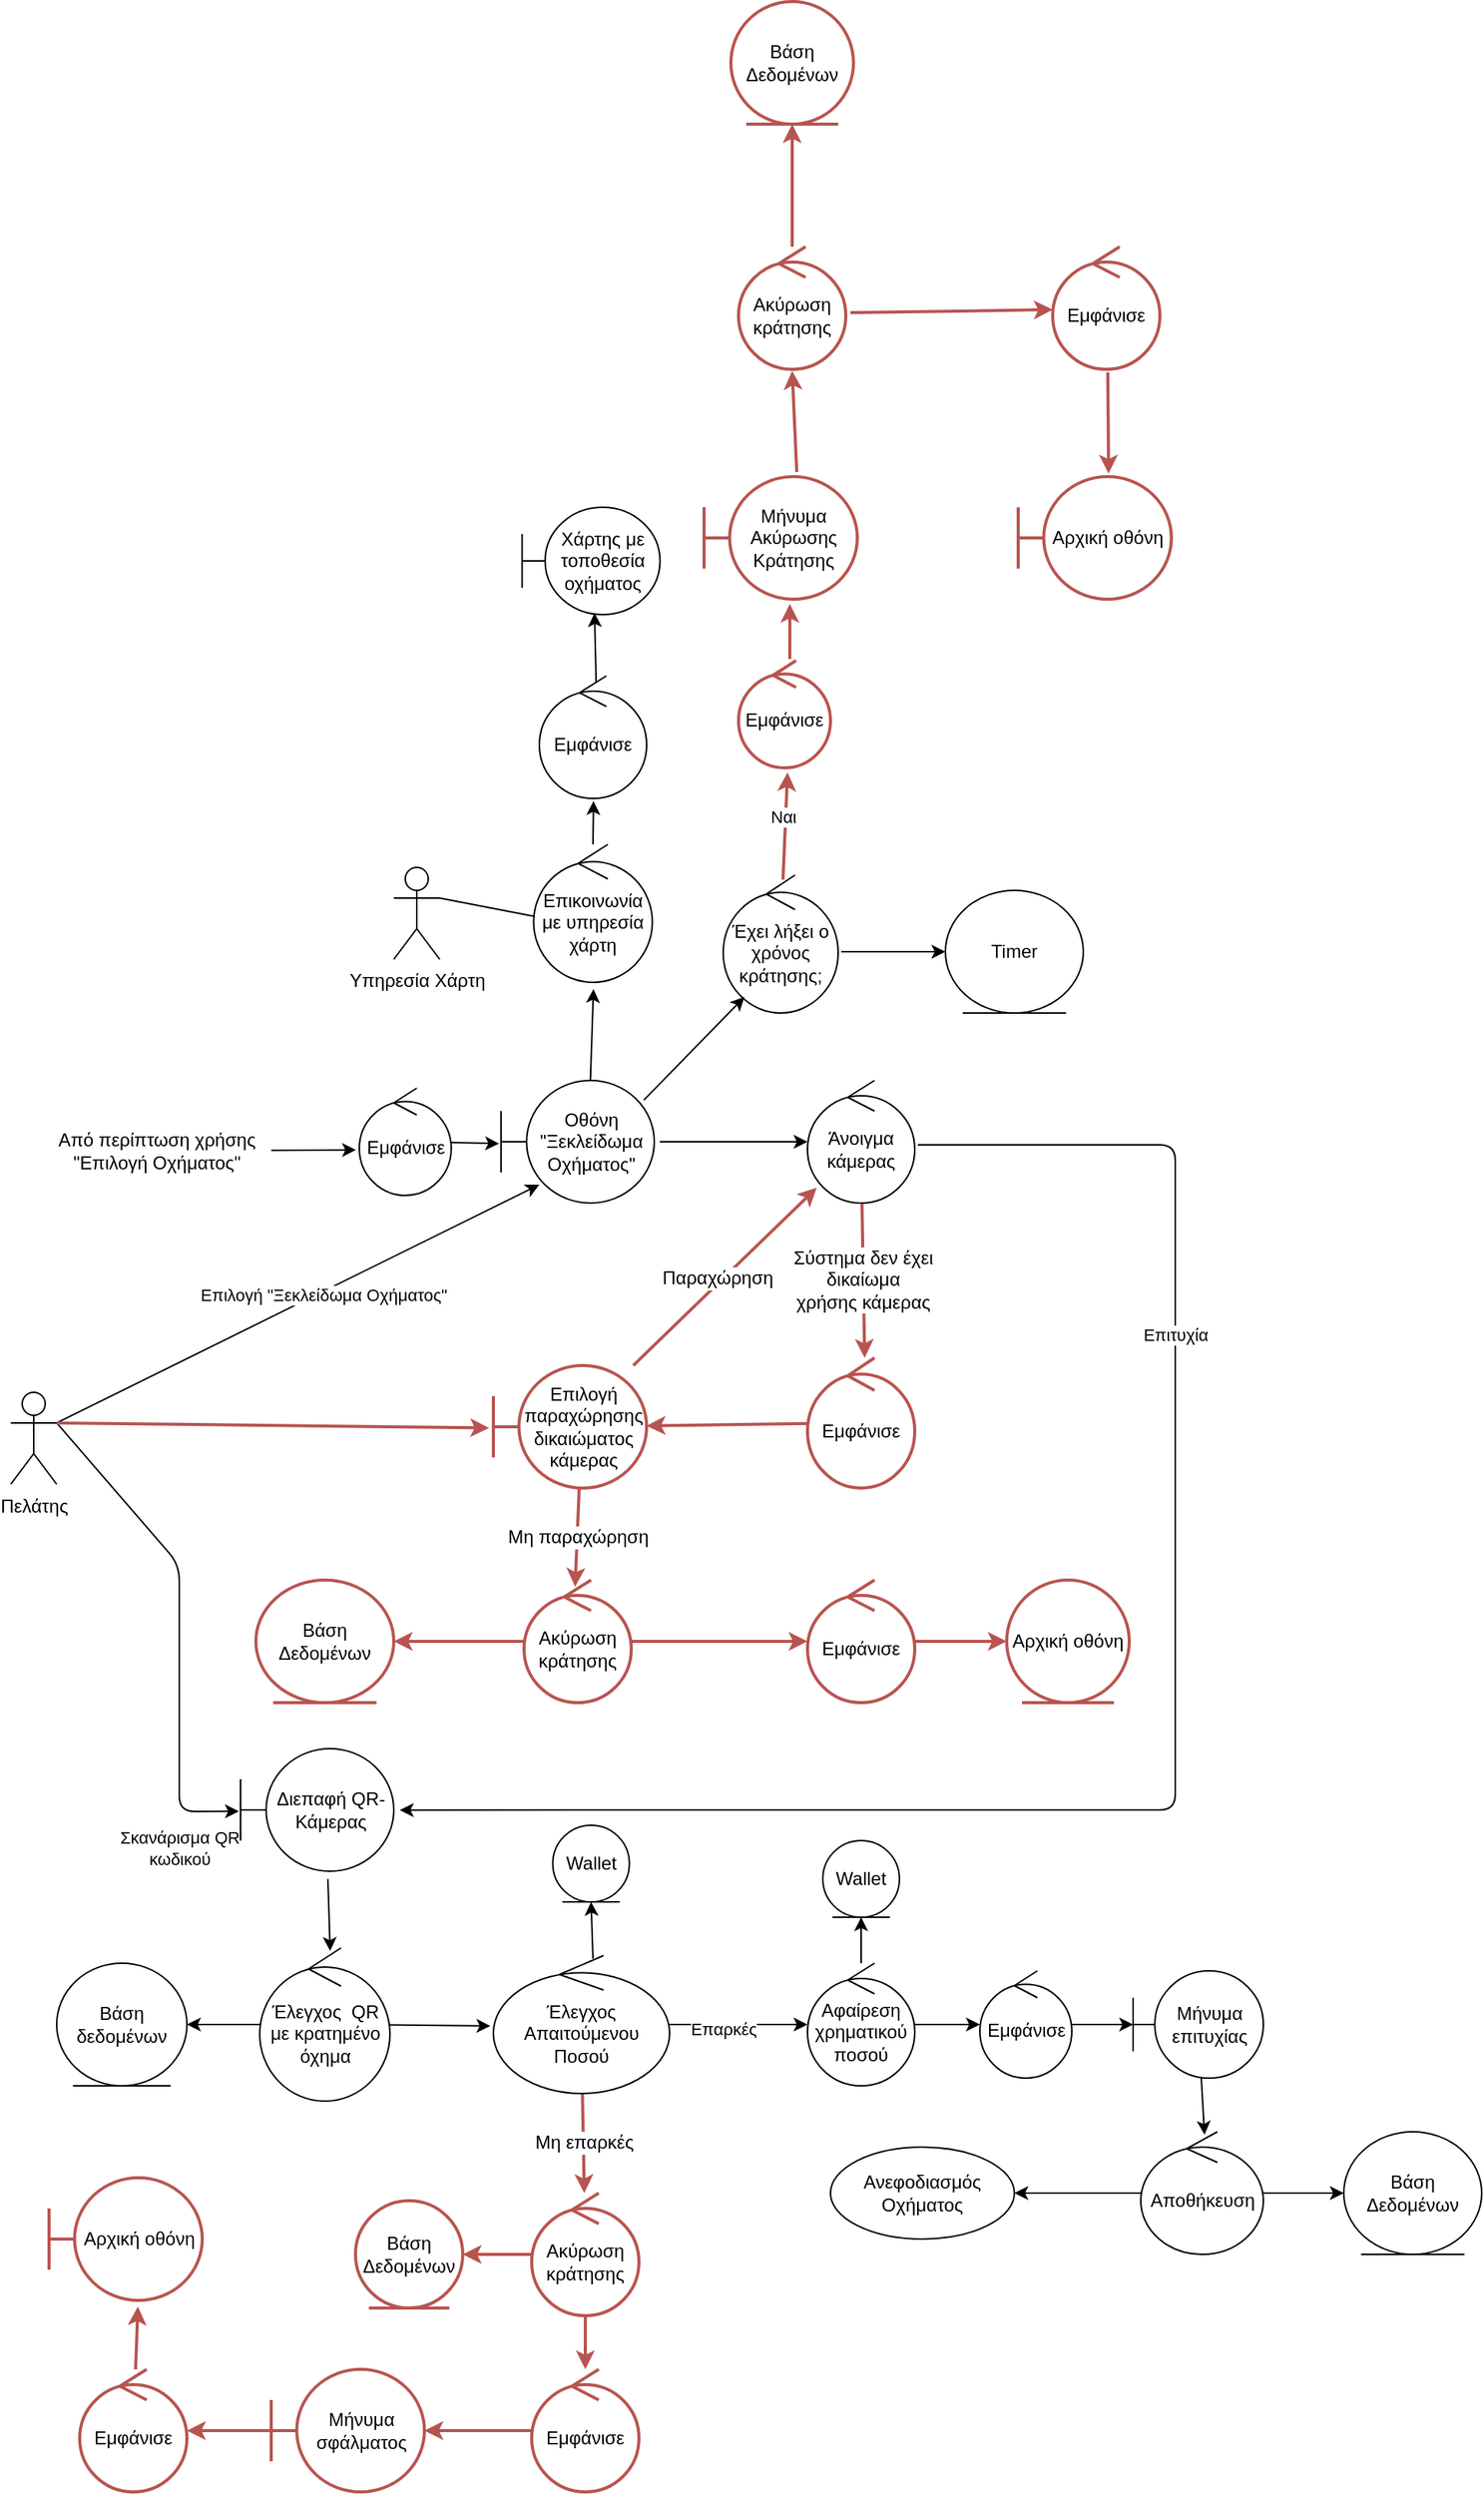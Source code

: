 <mxfile>
    <diagram id="kkWpz3CDeRfXQrRLxnoT" name="Page-1">
        <mxGraphModel dx="2036" dy="2239" grid="1" gridSize="10" guides="1" tooltips="1" connect="1" arrows="1" fold="1" page="1" pageScale="1" pageWidth="850" pageHeight="1100" math="0" shadow="0">
            <root>
                <mxCell id="0"/>
                <mxCell id="1" parent="0"/>
                <mxCell id="22" style="edgeStyle=none;html=1;exitX=1;exitY=0.333;exitDx=0;exitDy=0;exitPerimeter=0;entryX=0.25;entryY=0.85;entryDx=0;entryDy=0;entryPerimeter=0;" parent="1" source="2" target="225" edge="1">
                    <mxGeometry relative="1" as="geometry">
                        <mxPoint x="-55" y="200" as="targetPoint"/>
                        <Array as="points"/>
                    </mxGeometry>
                </mxCell>
                <mxCell id="23" value="Επιλογή &quot;Ξεκλείδωμα Οχήματος&quot;" style="edgeLabel;html=1;align=center;verticalAlign=middle;resizable=0;points=[];" parent="22" vertex="1" connectable="0">
                    <mxGeometry x="0.099" y="-1" relative="1" as="geometry">
                        <mxPoint y="1" as="offset"/>
                    </mxGeometry>
                </mxCell>
                <mxCell id="33" style="edgeStyle=none;html=1;exitX=1;exitY=0.333;exitDx=0;exitDy=0;exitPerimeter=0;entryX=-0.011;entryY=0.511;entryDx=0;entryDy=0;entryPerimeter=0;" parent="1" source="2" target="32" edge="1">
                    <mxGeometry relative="1" as="geometry">
                        <Array as="points">
                            <mxPoint x="-300" y="440"/>
                            <mxPoint x="-300" y="601"/>
                        </Array>
                        <mxPoint x="-180" y="990" as="targetPoint"/>
                    </mxGeometry>
                </mxCell>
                <mxCell id="34" value="Σκανάρισμα QR&lt;br&gt;κωδικού" style="edgeLabel;html=1;align=center;verticalAlign=middle;resizable=0;points=[];" parent="33" vertex="1" connectable="0">
                    <mxGeometry x="0.16" y="5" relative="1" as="geometry">
                        <mxPoint x="-5" y="120" as="offset"/>
                    </mxGeometry>
                </mxCell>
                <mxCell id="77" style="edgeStyle=none;html=1;exitX=1;exitY=0.333;exitDx=0;exitDy=0;exitPerimeter=0;entryX=-0.028;entryY=0.509;entryDx=0;entryDy=0;entryPerimeter=0;fontSize=12;fillColor=none;strokeColor=#b85450;strokeWidth=2;" parent="1" source="2" target="71" edge="1">
                    <mxGeometry relative="1" as="geometry"/>
                </mxCell>
                <mxCell id="2" value="Πελάτης" style="shape=umlActor;verticalLabelPosition=bottom;verticalAlign=top;html=1;" parent="1" vertex="1">
                    <mxGeometry x="-410" y="327.5" width="30" height="60" as="geometry"/>
                </mxCell>
                <mxCell id="266" style="edgeStyle=none;html=1;exitX=1.036;exitY=0.5;exitDx=0;exitDy=0;exitPerimeter=0;" parent="1" source="225" target="24" edge="1">
                    <mxGeometry relative="1" as="geometry"/>
                </mxCell>
                <mxCell id="3" value="Έχει λήξει ο χρόνος κράτησης;" style="ellipse;shape=umlControl;whiteSpace=wrap;html=1;" parent="1" vertex="1">
                    <mxGeometry x="55" y="-10" width="75" height="90" as="geometry"/>
                </mxCell>
                <mxCell id="30" value="Επιτυχία" style="edgeStyle=none;html=1;exitX=1.029;exitY=0.525;exitDx=0;exitDy=0;exitPerimeter=0;entryX=1.039;entryY=0.501;entryDx=0;entryDy=0;entryPerimeter=0;" parent="1" source="24" target="32" edge="1">
                    <mxGeometry x="-0.473" relative="1" as="geometry">
                        <mxPoint x="350" y="166" as="targetPoint"/>
                        <Array as="points">
                            <mxPoint x="350" y="166"/>
                            <mxPoint x="350" y="600"/>
                        </Array>
                        <mxPoint as="offset"/>
                    </mxGeometry>
                </mxCell>
                <mxCell id="66" value="Σύστημα δεν έχει&lt;br&gt;δικαίωμα&lt;br&gt;χρήσης κάμερας" style="edgeStyle=none;html=1;entryX=0.533;entryY=0;entryDx=0;entryDy=0;entryPerimeter=0;fontSize=12;fillColor=none;strokeColor=#b85450;strokeWidth=2;" parent="1" source="24" target="68" edge="1">
                    <mxGeometry relative="1" as="geometry">
                        <mxPoint x="610.021" y="548.625" as="targetPoint"/>
                        <mxPoint x="220" y="230" as="sourcePoint"/>
                    </mxGeometry>
                </mxCell>
                <mxCell id="24" value="Άνοιγμα κάμερας" style="ellipse;shape=umlControl;whiteSpace=wrap;html=1;" parent="1" vertex="1">
                    <mxGeometry x="110" y="124" width="70" height="80" as="geometry"/>
                </mxCell>
                <mxCell id="255" style="edgeStyle=none;html=1;entryX=0.541;entryY=0.02;entryDx=0;entryDy=0;entryPerimeter=0;exitX=0.57;exitY=1.063;exitDx=0;exitDy=0;exitPerimeter=0;" parent="1" source="32" target="254" edge="1">
                    <mxGeometry relative="1" as="geometry"/>
                </mxCell>
                <mxCell id="32" value="Διεπαφή QR-Κάμερας" style="shape=umlBoundary;whiteSpace=wrap;html=1;" parent="1" vertex="1">
                    <mxGeometry x="-260" y="560" width="100" height="80" as="geometry"/>
                </mxCell>
                <mxCell id="38" value="" style="edgeStyle=none;html=1;" parent="1" source="35" target="37" edge="1">
                    <mxGeometry relative="1" as="geometry"/>
                </mxCell>
                <mxCell id="106" value="Επαρκές" style="edgeLabel;html=1;align=center;verticalAlign=middle;resizable=0;points=[];" parent="38" vertex="1" connectable="0">
                    <mxGeometry x="-0.217" y="-3" relative="1" as="geometry">
                        <mxPoint as="offset"/>
                    </mxGeometry>
                </mxCell>
                <mxCell id="110" value="Μη επαρκές" style="edgeStyle=none;html=1;fontSize=12;fillColor=none;strokeColor=#b85450;strokeWidth=2;" parent="1" source="35" target="109" edge="1">
                    <mxGeometry relative="1" as="geometry"/>
                </mxCell>
                <mxCell id="172" style="edgeStyle=none;html=1;entryX=0.5;entryY=1;entryDx=0;entryDy=0;endArrow=classic;endFill=1;exitX=0.565;exitY=0.022;exitDx=0;exitDy=0;exitPerimeter=0;" parent="1" source="35" target="48" edge="1">
                    <mxGeometry relative="1" as="geometry">
                        <mxPoint x="535" y="1050" as="sourcePoint"/>
                        <mxPoint x="501.5" y="750" as="targetPoint"/>
                    </mxGeometry>
                </mxCell>
                <mxCell id="35" value="Έλεγχος Απαιτούμενου Ποσού" style="ellipse;shape=umlControl;whiteSpace=wrap;html=1;" parent="1" vertex="1">
                    <mxGeometry x="-95" y="695" width="115" height="90" as="geometry"/>
                </mxCell>
                <mxCell id="46" value="" style="edgeStyle=none;html=1;" parent="1" source="37" target="45" edge="1">
                    <mxGeometry relative="1" as="geometry"/>
                </mxCell>
                <mxCell id="173" value="" style="edgeStyle=none;html=1;endArrow=classic;endFill=1;" parent="1" source="37" target="40" edge="1">
                    <mxGeometry relative="1" as="geometry"/>
                </mxCell>
                <mxCell id="37" value="Αφαίρεση χρηματικού ποσού" style="ellipse;shape=umlControl;whiteSpace=wrap;html=1;" parent="1" vertex="1">
                    <mxGeometry x="110" y="700" width="70" height="80" as="geometry"/>
                </mxCell>
                <mxCell id="40" value="Wallet" style="ellipse;shape=umlEntity;whiteSpace=wrap;html=1;" parent="1" vertex="1">
                    <mxGeometry x="120" y="620" width="50" height="50" as="geometry"/>
                </mxCell>
                <mxCell id="177" value="" style="edgeStyle=none;html=1;endArrow=classic;endFill=1;" parent="1" source="45" target="176" edge="1">
                    <mxGeometry relative="1" as="geometry"/>
                </mxCell>
                <mxCell id="45" value="Εμφάνισε" style="ellipse;shape=umlControl;whiteSpace=wrap;html=1;" parent="1" vertex="1">
                    <mxGeometry x="222.5" y="705" width="60" height="70" as="geometry"/>
                </mxCell>
                <mxCell id="51" value="" style="edgeStyle=none;html=1;entryX=0;entryY=0.5;entryDx=0;entryDy=0;" parent="1" source="47" target="49" edge="1">
                    <mxGeometry relative="1" as="geometry"/>
                </mxCell>
                <mxCell id="269" style="edgeStyle=none;html=1;entryX=1;entryY=0.5;entryDx=0;entryDy=0;" parent="1" source="47" target="273" edge="1">
                    <mxGeometry relative="1" as="geometry">
                        <mxPoint x="275.96" y="852.38" as="targetPoint"/>
                    </mxGeometry>
                </mxCell>
                <mxCell id="47" value="Αποθήκευση" style="ellipse;shape=umlControl;whiteSpace=wrap;html=1;" parent="1" vertex="1">
                    <mxGeometry x="327.5" y="810" width="80" height="80" as="geometry"/>
                </mxCell>
                <mxCell id="48" value="Wallet" style="ellipse;shape=umlEntity;whiteSpace=wrap;html=1;" parent="1" vertex="1">
                    <mxGeometry x="-56.25" y="610" width="50" height="50" as="geometry"/>
                </mxCell>
                <mxCell id="49" value="Βάση Δεδομένων" style="ellipse;shape=umlEntity;whiteSpace=wrap;html=1;" parent="1" vertex="1">
                    <mxGeometry x="460" y="810" width="90" height="80" as="geometry"/>
                </mxCell>
                <mxCell id="73" value="" style="edgeStyle=none;html=1;fontSize=12;fillColor=none;strokeColor=#b85450;strokeWidth=2;" parent="1" source="68" target="71" edge="1">
                    <mxGeometry relative="1" as="geometry"/>
                </mxCell>
                <mxCell id="68" value="Εμφάνισε" style="ellipse;shape=umlControl;whiteSpace=wrap;html=1;fillColor=none;strokeColor=#b85450;strokeWidth=2;" parent="1" vertex="1">
                    <mxGeometry x="110" y="305" width="70" height="85" as="geometry"/>
                </mxCell>
                <mxCell id="85" value="Μη παραχώρηση" style="edgeStyle=none;html=1;entryX=0.476;entryY=0.054;entryDx=0;entryDy=0;entryPerimeter=0;fontSize=12;fillColor=none;strokeColor=#b85450;strokeWidth=2;exitX=0.56;exitY=1;exitDx=0;exitDy=0;exitPerimeter=0;" parent="1" source="71" target="84" edge="1">
                    <mxGeometry relative="1" as="geometry">
                        <mxPoint x="100" y="550" as="sourcePoint"/>
                    </mxGeometry>
                </mxCell>
                <mxCell id="134" value="Παραχώρηση" style="edgeStyle=none;html=1;endArrow=classic;endFill=1;fontSize=12;fillColor=none;strokeColor=#b85450;strokeWidth=2;entryX=0.086;entryY=0.875;entryDx=0;entryDy=0;entryPerimeter=0;" parent="1" source="71" target="24" edge="1">
                    <mxGeometry x="-0.058" y="3" relative="1" as="geometry">
                        <mxPoint x="-30" y="420" as="targetPoint"/>
                        <Array as="points"/>
                        <mxPoint as="offset"/>
                    </mxGeometry>
                </mxCell>
                <mxCell id="71" value="Επιλογή παραχώρησης δικαιώματος κάμερας" style="shape=umlBoundary;whiteSpace=wrap;html=1;fillColor=none;strokeColor=#b85450;strokeWidth=2;" parent="1" vertex="1">
                    <mxGeometry x="-95" y="310" width="100" height="80" as="geometry"/>
                </mxCell>
                <mxCell id="100" value="" style="edgeStyle=none;html=1;fontSize=12;fillColor=none;strokeColor=#b85450;strokeWidth=2;" parent="1" source="84" target="97" edge="1">
                    <mxGeometry relative="1" as="geometry"/>
                </mxCell>
                <mxCell id="102" value="" style="edgeStyle=none;html=1;fontSize=12;fillColor=none;strokeColor=#b85450;strokeWidth=2;" parent="1" source="84" target="101" edge="1">
                    <mxGeometry relative="1" as="geometry"/>
                </mxCell>
                <mxCell id="84" value="Ακύρωση κράτησης" style="ellipse;shape=umlControl;whiteSpace=wrap;html=1;fillColor=none;strokeColor=#b85450;strokeWidth=2;" parent="1" vertex="1">
                    <mxGeometry x="-75" y="450" width="70" height="80" as="geometry"/>
                </mxCell>
                <mxCell id="97" value="Βάση Δεδομένων" style="ellipse;shape=umlEntity;whiteSpace=wrap;html=1;fillColor=none;strokeColor=#b85450;strokeWidth=2;" parent="1" vertex="1">
                    <mxGeometry x="-250" y="450" width="90" height="80" as="geometry"/>
                </mxCell>
                <mxCell id="154" value="" style="edgeStyle=none;html=1;endArrow=classic;endFill=1;fontSize=12;fillColor=none;strokeColor=#b85450;strokeWidth=2;" parent="1" source="101" target="153" edge="1">
                    <mxGeometry relative="1" as="geometry"/>
                </mxCell>
                <mxCell id="101" value="Εμφάνισε" style="ellipse;shape=umlControl;whiteSpace=wrap;html=1;fillColor=none;strokeColor=#b85450;strokeWidth=2;" parent="1" vertex="1">
                    <mxGeometry x="110" y="450" width="70" height="80" as="geometry"/>
                </mxCell>
                <mxCell id="113" value="" style="edgeStyle=none;html=1;fontSize=12;fillColor=none;strokeColor=#b85450;strokeWidth=2;" parent="1" source="109" target="111" edge="1">
                    <mxGeometry relative="1" as="geometry"/>
                </mxCell>
                <mxCell id="115" value="" style="edgeStyle=none;html=1;fontSize=12;fillColor=none;strokeColor=#b85450;strokeWidth=2;" parent="1" source="109" target="114" edge="1">
                    <mxGeometry relative="1" as="geometry"/>
                </mxCell>
                <mxCell id="109" value="Ακύρωση κράτησης" style="ellipse;shape=umlControl;whiteSpace=wrap;html=1;fillColor=none;strokeColor=#b85450;strokeWidth=2;" parent="1" vertex="1">
                    <mxGeometry x="-70" y="850" width="70" height="80" as="geometry"/>
                </mxCell>
                <mxCell id="111" value="Βάση Δεδομένων" style="ellipse;shape=umlEntity;whiteSpace=wrap;html=1;fillColor=none;strokeColor=#b85450;strokeWidth=2;" parent="1" vertex="1">
                    <mxGeometry x="-185" y="855" width="70" height="70" as="geometry"/>
                </mxCell>
                <mxCell id="165" value="" style="edgeStyle=none;html=1;endArrow=classic;endFill=1;fontSize=12;fillColor=none;strokeColor=#b85450;strokeWidth=2;" parent="1" source="114" target="164" edge="1">
                    <mxGeometry relative="1" as="geometry"/>
                </mxCell>
                <mxCell id="114" value="Εμφάνισε" style="ellipse;shape=umlControl;whiteSpace=wrap;html=1;fillColor=none;strokeColor=#b85450;strokeWidth=2;" parent="1" vertex="1">
                    <mxGeometry x="-70" y="965" width="70" height="80" as="geometry"/>
                </mxCell>
                <mxCell id="219" style="edgeStyle=none;html=1;entryX=-0.03;entryY=0.483;entryDx=0;entryDy=0;entryPerimeter=0;" parent="1" source="116" edge="1">
                    <mxGeometry relative="1" as="geometry"/>
                </mxCell>
                <mxCell id="222" style="edgeStyle=none;html=1;entryX=-0.013;entryY=0.535;entryDx=0;entryDy=0;entryPerimeter=0;" parent="1" source="116" edge="1">
                    <mxGeometry relative="1" as="geometry"/>
                </mxCell>
                <mxCell id="227" style="edgeStyle=none;html=1;entryX=-0.036;entryY=0.576;entryDx=0;entryDy=0;entryPerimeter=0;" parent="1" source="116" target="226" edge="1">
                    <mxGeometry relative="1" as="geometry"/>
                </mxCell>
                <mxCell id="116" value="Από περίπτωση χρήσης&lt;br&gt;&quot;Επιλογή Οχήματος&quot;" style="text;html=1;align=center;verticalAlign=middle;resizable=0;points=[];autosize=1;strokeColor=none;fillColor=none;" parent="1" vertex="1">
                    <mxGeometry x="-390" y="150" width="150" height="40" as="geometry"/>
                </mxCell>
                <mxCell id="153" value="Αρχική οθόνη" style="ellipse;shape=umlEntity;whiteSpace=wrap;html=1;fillColor=none;strokeColor=#b85450;strokeWidth=2;" parent="1" vertex="1">
                    <mxGeometry x="240" y="450" width="80" height="80" as="geometry"/>
                </mxCell>
                <mxCell id="168" style="edgeStyle=none;html=1;endArrow=classic;endFill=1;fontSize=12;fillColor=none;strokeColor=#b85450;strokeWidth=2;" parent="1" source="164" target="166" edge="1">
                    <mxGeometry relative="1" as="geometry"/>
                </mxCell>
                <mxCell id="164" value="Μήνυμα σφάλματος" style="shape=umlBoundary;whiteSpace=wrap;html=1;fillColor=none;strokeColor=#b85450;strokeWidth=2;" parent="1" vertex="1">
                    <mxGeometry x="-240" y="965" width="100" height="80" as="geometry"/>
                </mxCell>
                <mxCell id="189" value="" style="edgeStyle=none;html=1;fontSize=12;strokeColor=#b85450;endFill=1;fillColor=none;strokeWidth=2;entryX=0.58;entryY=1.05;entryDx=0;entryDy=0;entryPerimeter=0;" parent="1" source="166" target="169" edge="1">
                    <mxGeometry relative="1" as="geometry"/>
                </mxCell>
                <mxCell id="166" value="Εμφάνισε" style="ellipse;shape=umlControl;whiteSpace=wrap;html=1;fillColor=none;strokeColor=#b85450;strokeWidth=2;" parent="1" vertex="1">
                    <mxGeometry x="-365" y="965" width="70" height="80" as="geometry"/>
                </mxCell>
                <mxCell id="169" value="Αρχική οθόνη" style="shape=umlBoundary;whiteSpace=wrap;html=1;fillColor=none;strokeColor=#b85450;strokeWidth=2;" parent="1" vertex="1">
                    <mxGeometry x="-385" y="840" width="100" height="80" as="geometry"/>
                </mxCell>
                <mxCell id="178" value="" style="edgeStyle=none;html=1;endArrow=classic;endFill=1;entryX=0.52;entryY=0.024;entryDx=0;entryDy=0;entryPerimeter=0;" parent="1" source="176" target="47" edge="1">
                    <mxGeometry relative="1" as="geometry">
                        <mxPoint x="325" y="905" as="targetPoint"/>
                    </mxGeometry>
                </mxCell>
                <mxCell id="176" value="Μήνυμα επιτυχίας" style="shape=umlBoundary;whiteSpace=wrap;html=1;" parent="1" vertex="1">
                    <mxGeometry x="322.5" y="705" width="85" height="70" as="geometry"/>
                </mxCell>
                <mxCell id="190" value="" style="edgeStyle=none;html=1;endArrow=classic;endFill=1;fontSize=12;fillColor=none;strokeColor=#b85450;strokeWidth=2;entryX=0.533;entryY=1.043;entryDx=0;entryDy=0;entryPerimeter=0;exitX=0.52;exitY=0.033;exitDx=0;exitDy=0;exitPerimeter=0;" parent="1" source="3" target="192" edge="1">
                    <mxGeometry relative="1" as="geometry">
                        <mxPoint x="475" y="-87.37" as="targetPoint"/>
                        <mxPoint x="372.5" y="-68.37" as="sourcePoint"/>
                    </mxGeometry>
                </mxCell>
                <mxCell id="191" value="Ναι" style="edgeLabel;html=1;align=center;verticalAlign=middle;resizable=0;points=[];" parent="190" vertex="1" connectable="0">
                    <mxGeometry x="0.238" y="-2" relative="1" as="geometry">
                        <mxPoint x="-4" y="2" as="offset"/>
                    </mxGeometry>
                </mxCell>
                <mxCell id="192" value="Εμφάνισε" style="ellipse;shape=umlControl;whiteSpace=wrap;html=1;fillColor=none;strokeColor=#b85450;strokeWidth=2;" parent="1" vertex="1">
                    <mxGeometry x="65" y="-150" width="60" height="70" as="geometry"/>
                </mxCell>
                <mxCell id="194" value="Μήνυμα Ακύρωσης Κράτησης" style="shape=umlBoundary;whiteSpace=wrap;html=1;fillColor=none;strokeColor=#b85450;strokeWidth=2;" parent="1" vertex="1">
                    <mxGeometry x="42.5" y="-270" width="100" height="80" as="geometry"/>
                </mxCell>
                <mxCell id="195" value="" style="edgeStyle=none;html=1;fontSize=12;fillColor=none;strokeColor=#b85450;strokeWidth=2;exitX=0.558;exitY=-0.014;exitDx=0;exitDy=0;exitPerimeter=0;entryX=0.56;entryY=1.038;entryDx=0;entryDy=0;entryPerimeter=0;" parent="1" source="192" target="194" edge="1">
                    <mxGeometry relative="1" as="geometry">
                        <mxPoint x="510" y="119" as="sourcePoint"/>
                        <mxPoint x="375" y="119" as="targetPoint"/>
                    </mxGeometry>
                </mxCell>
                <mxCell id="198" value="" style="edgeStyle=none;html=1;fontSize=12;fillColor=none;strokeColor=#b85450;strokeWidth=2;entryX=0.5;entryY=1.013;entryDx=0;entryDy=0;entryPerimeter=0;exitX=0.605;exitY=-0.037;exitDx=0;exitDy=0;exitPerimeter=0;" parent="1" source="194" target="202" edge="1">
                    <mxGeometry relative="1" as="geometry">
                        <mxPoint x="617" y="-55" as="sourcePoint"/>
                        <mxPoint x="105" y="-326" as="targetPoint"/>
                    </mxGeometry>
                </mxCell>
                <mxCell id="202" value="Ακύρωση κράτησης" style="ellipse;shape=umlControl;whiteSpace=wrap;html=1;fillColor=none;strokeColor=#b85450;strokeWidth=2;" parent="1" vertex="1">
                    <mxGeometry x="65" y="-420" width="70" height="80" as="geometry"/>
                </mxCell>
                <mxCell id="208" value="Εμφάνισε" style="ellipse;shape=umlControl;whiteSpace=wrap;html=1;fillColor=none;strokeColor=#b85450;strokeWidth=2;" parent="1" vertex="1">
                    <mxGeometry x="270" y="-420" width="70" height="80" as="geometry"/>
                </mxCell>
                <mxCell id="209" value="Βάση Δεδομένων" style="ellipse;shape=umlEntity;whiteSpace=wrap;html=1;fillColor=none;strokeColor=#b85450;strokeWidth=2;" parent="1" vertex="1">
                    <mxGeometry x="60" y="-580" width="80" height="80" as="geometry"/>
                </mxCell>
                <mxCell id="210" value="Αρχική οθόνη" style="shape=umlBoundary;whiteSpace=wrap;html=1;fillColor=none;strokeColor=#b85450;strokeWidth=2;" parent="1" vertex="1">
                    <mxGeometry x="247.5" y="-270" width="100" height="80" as="geometry"/>
                </mxCell>
                <mxCell id="211" value="" style="edgeStyle=none;html=1;fontSize=12;fillColor=none;strokeColor=#b85450;strokeWidth=2;entryX=0.5;entryY=1;entryDx=0;entryDy=0;" parent="1" source="202" target="209" edge="1">
                    <mxGeometry relative="1" as="geometry">
                        <mxPoint x="555.0" y="-280" as="sourcePoint"/>
                        <mxPoint x="513.01" y="-245.96" as="targetPoint"/>
                    </mxGeometry>
                </mxCell>
                <mxCell id="213" value="" style="edgeStyle=none;html=1;fontSize=12;fillColor=none;strokeColor=#b85450;strokeWidth=2;entryX=0;entryY=0.513;entryDx=0;entryDy=0;exitX=1.043;exitY=0.538;exitDx=0;exitDy=0;exitPerimeter=0;entryPerimeter=0;" parent="1" source="202" target="208" edge="1">
                    <mxGeometry relative="1" as="geometry">
                        <mxPoint x="585.98" y="-278" as="sourcePoint"/>
                        <mxPoint x="585" y="-220" as="targetPoint"/>
                    </mxGeometry>
                </mxCell>
                <mxCell id="214" value="" style="edgeStyle=none;html=1;fontSize=12;fillColor=none;strokeColor=#b85450;strokeWidth=2;entryX=0.59;entryY=-0.025;entryDx=0;entryDy=0;entryPerimeter=0;exitX=0.514;exitY=1.025;exitDx=0;exitDy=0;exitPerimeter=0;" parent="1" source="208" target="210" edge="1">
                    <mxGeometry relative="1" as="geometry">
                        <mxPoint x="690" y="-110" as="sourcePoint"/>
                        <mxPoint x="733.98" y="-38.0" as="targetPoint"/>
                    </mxGeometry>
                </mxCell>
                <mxCell id="221" style="edgeStyle=none;html=1;entryX=-0.04;entryY=0.559;entryDx=0;entryDy=0;entryPerimeter=0;" parent="1" target="3" edge="1">
                    <mxGeometry relative="1" as="geometry"/>
                </mxCell>
                <mxCell id="246" style="edgeStyle=none;html=1;entryX=0.184;entryY=0.884;entryDx=0;entryDy=0;entryPerimeter=0;exitX=0.932;exitY=0.16;exitDx=0;exitDy=0;exitPerimeter=0;" parent="1" source="225" target="3" edge="1">
                    <mxGeometry relative="1" as="geometry"/>
                </mxCell>
                <mxCell id="261" style="edgeStyle=none;html=1;entryX=0.504;entryY=1.048;entryDx=0;entryDy=0;entryPerimeter=0;exitX=0.583;exitY=0.004;exitDx=0;exitDy=0;exitPerimeter=0;" parent="1" source="225" target="230" edge="1">
                    <mxGeometry relative="1" as="geometry">
                        <mxPoint x="-31.668" y="83.68" as="targetPoint"/>
                    </mxGeometry>
                </mxCell>
                <mxCell id="225" value="Οθόνη &quot;Ξεκλείδωμα Οχήματος&quot;" style="shape=umlBoundary;whiteSpace=wrap;html=1;" parent="1" vertex="1">
                    <mxGeometry x="-90" y="124" width="100" height="80" as="geometry"/>
                </mxCell>
                <mxCell id="228" style="edgeStyle=none;html=1;entryX=-0.013;entryY=0.515;entryDx=0;entryDy=0;entryPerimeter=0;" parent="1" source="226" target="225" edge="1">
                    <mxGeometry relative="1" as="geometry"/>
                </mxCell>
                <mxCell id="226" value="Εμφάνισε" style="ellipse;shape=umlControl;whiteSpace=wrap;html=1;" parent="1" vertex="1">
                    <mxGeometry x="-182.5" y="129" width="60" height="70" as="geometry"/>
                </mxCell>
                <mxCell id="263" style="edgeStyle=none;html=1;entryX=0.505;entryY=1.021;entryDx=0;entryDy=0;entryPerimeter=0;" parent="1" source="230" target="235" edge="1">
                    <mxGeometry relative="1" as="geometry"/>
                </mxCell>
                <mxCell id="230" value="Επικοινωνία με υπηρεσία χάρτη" style="ellipse;shape=umlControl;whiteSpace=wrap;html=1;" parent="1" vertex="1">
                    <mxGeometry x="-68.75" y="-30" width="77.5" height="90" as="geometry"/>
                </mxCell>
                <mxCell id="260" style="edgeStyle=none;html=1;exitX=1;exitY=0.333;exitDx=0;exitDy=0;exitPerimeter=0;entryX=0.01;entryY=0.522;entryDx=0;entryDy=0;entryPerimeter=0;endArrow=none;endFill=0;" parent="1" source="232" target="230" edge="1">
                    <mxGeometry relative="1" as="geometry"/>
                </mxCell>
                <mxCell id="232" value="Υπηρεσία Χάρτη" style="shape=umlActor;verticalLabelPosition=bottom;verticalAlign=top;html=1;" parent="1" vertex="1">
                    <mxGeometry x="-160" y="-15" width="30" height="60" as="geometry"/>
                </mxCell>
                <mxCell id="233" value="Χάρτης με τοποθεσία οχήματος" style="shape=umlBoundary;whiteSpace=wrap;html=1;" parent="1" vertex="1">
                    <mxGeometry x="-76.25" y="-250" width="90" height="70" as="geometry"/>
                </mxCell>
                <mxCell id="238" style="edgeStyle=none;html=1;entryX=0.525;entryY=0.986;entryDx=0;entryDy=0;entryPerimeter=0;exitX=0.529;exitY=0.05;exitDx=0;exitDy=0;exitPerimeter=0;" parent="1" source="235" target="233" edge="1">
                    <mxGeometry relative="1" as="geometry">
                        <mxPoint x="-27" y="-90" as="sourcePoint"/>
                    </mxGeometry>
                </mxCell>
                <mxCell id="235" value="Εμφάνισε" style="ellipse;shape=umlControl;whiteSpace=wrap;html=1;" parent="1" vertex="1">
                    <mxGeometry x="-65" y="-140" width="70" height="80" as="geometry"/>
                </mxCell>
                <mxCell id="257" style="edgeStyle=none;html=1;entryX=1;entryY=0.5;entryDx=0;entryDy=0;" parent="1" source="254" target="256" edge="1">
                    <mxGeometry relative="1" as="geometry"/>
                </mxCell>
                <mxCell id="258" style="edgeStyle=none;html=1;entryX=-0.017;entryY=0.511;entryDx=0;entryDy=0;entryPerimeter=0;" parent="1" source="254" target="35" edge="1">
                    <mxGeometry relative="1" as="geometry"/>
                </mxCell>
                <mxCell id="254" value="Έλεγχος&amp;nbsp; QR με κρατημένο όχημα" style="ellipse;shape=umlControl;whiteSpace=wrap;html=1;" parent="1" vertex="1">
                    <mxGeometry x="-247.5" y="690" width="85" height="100" as="geometry"/>
                </mxCell>
                <mxCell id="256" value="Βάση δεδομένων" style="ellipse;shape=umlEntity;whiteSpace=wrap;html=1;" parent="1" vertex="1">
                    <mxGeometry x="-380" y="700" width="85" height="80" as="geometry"/>
                </mxCell>
                <mxCell id="264" style="edgeStyle=none;html=1;exitX=1.027;exitY=0.556;exitDx=0;exitDy=0;exitPerimeter=0;entryX=0;entryY=0.5;entryDx=0;entryDy=0;" parent="1" source="3" target="265" edge="1">
                    <mxGeometry relative="1" as="geometry">
                        <mxPoint x="180" y="57.242" as="sourcePoint"/>
                        <mxPoint x="220" y="40" as="targetPoint"/>
                    </mxGeometry>
                </mxCell>
                <mxCell id="265" value="Timer" style="ellipse;shape=umlEntity;whiteSpace=wrap;html=1;" parent="1" vertex="1">
                    <mxGeometry x="200" width="90" height="80" as="geometry"/>
                </mxCell>
                <mxCell id="273" value="Ανεφοδιασμός Οχήματος" style="ellipse;whiteSpace=wrap;html=1;" parent="1" vertex="1">
                    <mxGeometry x="125" y="820" width="120" height="60" as="geometry"/>
                </mxCell>
            </root>
        </mxGraphModel>
    </diagram>
</mxfile>